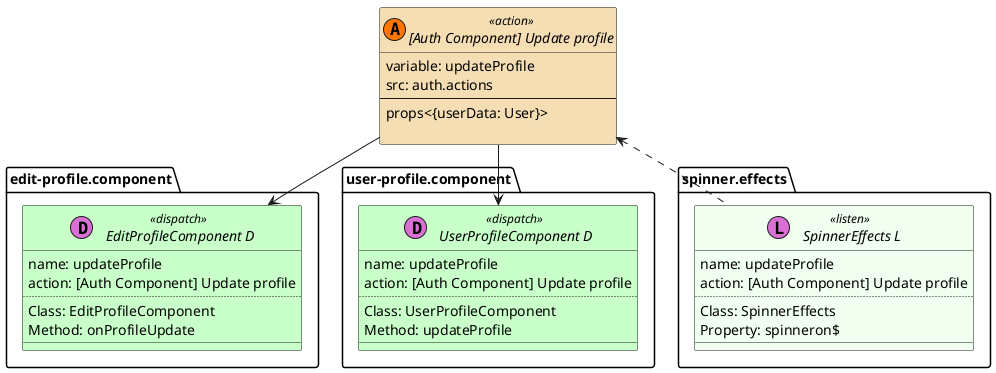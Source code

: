 @startuml [Auth Component] Update profile

set namespaceSeparator ::
skinparam class {
    BackgroundColor<<listen>> HoneyDew
    BackgroundColor<<action>> Wheat
    BackgroundColor<<dispatch>> Technology
}

interface "[Auth Component] Update profile" << (A,#FF7700) action >> {
            variable: updateProfile
            src: auth.actions
            --
            props<{userData: User}>

        }

        
interface "edit-profile.component:: EditProfileComponent D" << (D,orchid) dispatch >> {
            name: updateProfile
            action: [Auth Component] Update profile
            ..
            Class: EditProfileComponent
Method: onProfileUpdate
            __
        }
        "[Auth Component] Update profile" -down-> "edit-profile.component:: EditProfileComponent D"

interface "user-profile.component:: UserProfileComponent D" << (D,orchid) dispatch >> {
            name: updateProfile
            action: [Auth Component] Update profile
            ..
            Class: UserProfileComponent
Method: updateProfile
            __
        }
        "[Auth Component] Update profile" -down-> "user-profile.component:: UserProfileComponent D"

interface "spinner.effects:: SpinnerEffects L" << (L,orchid) listen >> {
            name: updateProfile
            action: [Auth Component] Update profile
            ..
            Class: SpinnerEffects
Property: spinneron$
            __
        }
        "[Auth Component] Update profile" <.down. "spinner.effects:: SpinnerEffects L"
 

@enduml